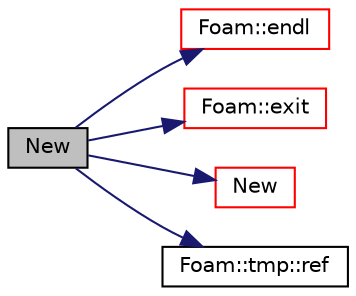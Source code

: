 digraph "New"
{
  bgcolor="transparent";
  edge [fontname="Helvetica",fontsize="10",labelfontname="Helvetica",labelfontsize="10"];
  node [fontname="Helvetica",fontsize="10",shape=record];
  rankdir="LR";
  Node759 [label="New",height=0.2,width=0.4,color="black", fillcolor="grey75", style="filled", fontcolor="black"];
  Node759 -> Node760 [color="midnightblue",fontsize="10",style="solid",fontname="Helvetica"];
  Node760 [label="Foam::endl",height=0.2,width=0.4,color="red",URL="$a21851.html#a2db8fe02a0d3909e9351bb4275b23ce4",tooltip="Add newline and flush stream. "];
  Node759 -> Node762 [color="midnightblue",fontsize="10",style="solid",fontname="Helvetica"];
  Node762 [label="Foam::exit",height=0.2,width=0.4,color="red",URL="$a21851.html#a06ca7250d8e89caf05243ec094843642"];
  Node759 -> Node809 [color="midnightblue",fontsize="10",style="solid",fontname="Helvetica"];
  Node809 [label="New",height=0.2,width=0.4,color="red",URL="$a23169.html#a969f5264c045e43dc63fd1fd6fadcc54",tooltip="Return a pointer to a new patchField created on freestore given. "];
  Node759 -> Node883 [color="midnightblue",fontsize="10",style="solid",fontname="Helvetica"];
  Node883 [label="Foam::tmp::ref",height=0.2,width=0.4,color="black",URL="$a27077.html#aeaf81e641282874cef07f5b808efc83b",tooltip="Return non-const reference or generate a fatal error. "];
}
